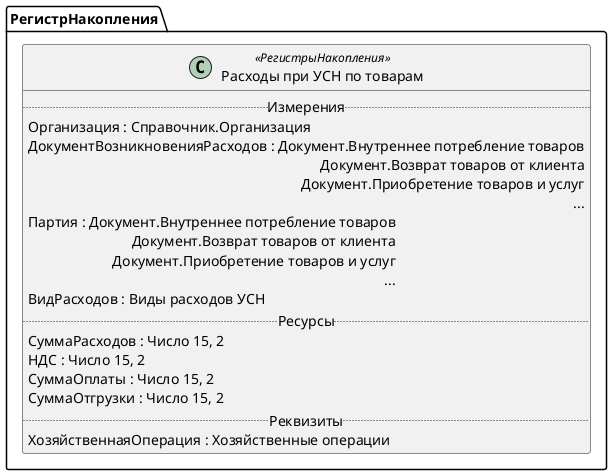 ﻿@startuml РасходыПриУСНТовары
'!include templates.wsd
'..\include templates.wsd
class РегистрНакопления.РасходыПриУСНТовары as "Расходы при УСН по товарам" <<РегистрыНакопления>>
{
..Измерения..
Организация : Справочник.Организация
ДокументВозникновенияРасходов : Документ.Внутреннее потребление товаров\rДокумент.Возврат товаров от клиента\rДокумент.Приобретение товаров и услуг\r...
Партия : Документ.Внутреннее потребление товаров\rДокумент.Возврат товаров от клиента\rДокумент.Приобретение товаров и услуг\r...
ВидРасходов : Виды расходов УСН
..Ресурсы..
СуммаРасходов : Число 15, 2
НДС : Число 15, 2
СуммаОплаты : Число 15, 2
СуммаОтгрузки : Число 15, 2
..Реквизиты..
ХозяйственнаяОперация : Хозяйственные операции
}
@enduml
